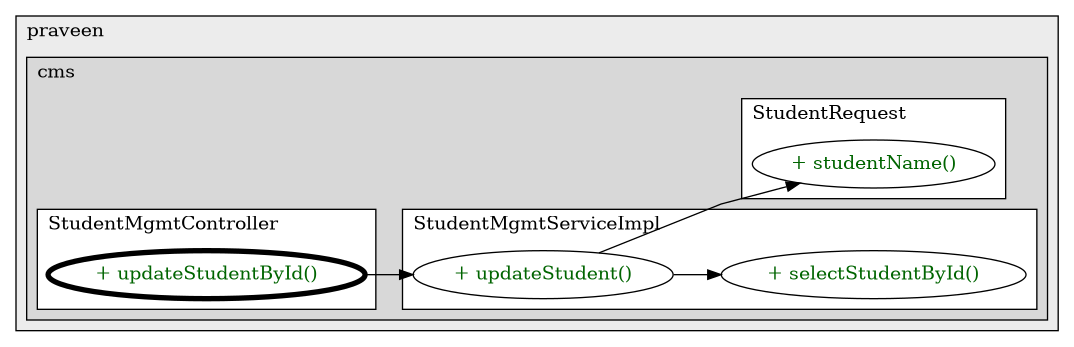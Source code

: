 @startuml

/' diagram meta data start
config=CallConfiguration;
{
  "rootMethod": "s.praveen.cms.controller.StudentMgmtController#updateStudentById(long,StudentRequest)",
  "projectClassification": {
    "searchMode": "OpenProject", // OpenProject, AllProjects
    "includedProjects": "",
    "pathEndKeywords": "*.impl",
    "isClientPath": "",
    "isClientName": "",
    "isTestPath": "",
    "isTestName": "",
    "isMappingPath": "",
    "isMappingName": "",
    "isDataAccessPath": "",
    "isDataAccessName": "",
    "isDataStructurePath": "",
    "isDataStructureName": "",
    "isInterfaceStructuresPath": "",
    "isInterfaceStructuresName": "",
    "isEntryPointPath": "",
    "isEntryPointName": "",
    "treatFinalFieldsAsMandatory": false
  },
  "graphRestriction": {
    "classPackageExcludeFilter": "",
    "classPackageIncludeFilter": "",
    "classNameExcludeFilter": "",
    "classNameIncludeFilter": "",
    "methodNameExcludeFilter": "",
    "methodNameIncludeFilter": "",
    "removeByInheritance": "", // inheritance/annotation based filtering is done in a second step
    "removeByAnnotation": "",
    "removeByClassPackage": "", // cleanup the graph after inheritance/annotation based filtering is done
    "removeByClassName": "",
    "cutMappings": false,
    "cutEnum": true,
    "cutTests": true,
    "cutClient": true,
    "cutDataAccess": true,
    "cutInterfaceStructures": true,
    "cutDataStructures": true,
    "cutGetterAndSetter": true,
    "cutConstructors": true
  },
  "graphTraversal": {
    "forwardDepth": 3,
    "backwardDepth": 3,
    "classPackageExcludeFilter": "",
    "classPackageIncludeFilter": "",
    "classNameExcludeFilter": "",
    "classNameIncludeFilter": "",
    "methodNameExcludeFilter": "",
    "methodNameIncludeFilter": "",
    "hideMappings": false,
    "hideDataStructures": false,
    "hidePrivateMethods": true,
    "hideInterfaceCalls": true, // indirection: implementation -> interface (is hidden) -> implementation
    "onlyShowApplicationEntryPoints": false, // root node is included
    "useMethodCallsForStructureDiagram": "ForwardOnly" // ForwardOnly, BothDirections, No
  },
  "details": {
    "aggregation": "GroupByClass", // ByClass, GroupByClass, None
    "showMethodParametersTypes": false,
    "showMethodParametersNames": false,
    "showMethodReturnType": false,
    "showPackageLevels": 2,
    "showCallOrder": false,
    "edgeMode": "MethodsOnly", // TypesOnly, MethodsOnly, TypesAndMethods, MethodsAndDirectTypeUsage
    "showDetailedClassStructure": false
  },
  "rootClass": "s.praveen.cms.controller.StudentMgmtController",
  "extensionCallbackMethod": "" // qualified.class.name#methodName - signature: public static String method(String)
}
diagram meta data end '/



digraph g {
    rankdir="LR"
    splines=polyline
    

'nodes 
subgraph cluster_321882441 { 
   	label=praveen
	labeljust=l
	fillcolor="#ececec"
	style=filled
   
   subgraph cluster_1915834990 { 
   	label=cms
	labeljust=l
	fillcolor="#d8d8d8"
	style=filled
   
   subgraph cluster_2092498967 { 
   	label=StudentRequest
	labeljust=l
	fillcolor=white
	style=filled
   
   StudentRequest1044045465XXXstudentName0[
	label="+ studentName()"
	style=filled
	fillcolor=white
	tooltip="StudentRequest

null"
	fontcolor=darkgreen
];
} 

subgraph cluster_2103373789 { 
   	label=StudentMgmtController
	labeljust=l
	fillcolor=white
	style=filled
   
   StudentMgmtController1177992531XXXupdateStudentById1720933148[
	label="+ updateStudentById()"
	style=filled
	fillcolor=white
	tooltip="StudentMgmtController

&#10;  Update student by id response entity.&#10; &#10;  @param id the id&#10;  @param request the request&#10;  @return the response entity&#10; "
	penwidth=4
	fontcolor=darkgreen
];
} 

subgraph cluster_333075799 { 
   	label=StudentMgmtServiceImpl
	labeljust=l
	fillcolor=white
	style=filled
   
   StudentMgmtServiceImpl105350576XXXselectStudentById3327612[
	label="+ selectStudentById()"
	style=filled
	fillcolor=white
	tooltip="StudentMgmtServiceImpl

&#10;  Select student by id student.&#10; &#10;  @param id the id&#10;  @return the student&#10;  @throws EnityNotFoundException the enity not found exception&#10; "
	fontcolor=darkgreen
];

StudentMgmtServiceImpl105350576XXXupdateStudent1720933148[
	label="+ updateStudent()"
	style=filled
	fillcolor=white
	tooltip="StudentMgmtServiceImpl

&#10;  Update student student.&#10; &#10;  @param id the id&#10;  @param request the request&#10;  @return the student&#10;  @throws EnityNotFoundException the enity not found exception&#10; "
	fontcolor=darkgreen
];
} 
} 
} 

'edges    
StudentMgmtController1177992531XXXupdateStudentById1720933148 -> StudentMgmtServiceImpl105350576XXXupdateStudent1720933148;
StudentMgmtServiceImpl105350576XXXupdateStudent1720933148 -> StudentMgmtServiceImpl105350576XXXselectStudentById3327612;
StudentMgmtServiceImpl105350576XXXupdateStudent1720933148 -> StudentRequest1044045465XXXstudentName0;
    
}
@enduml